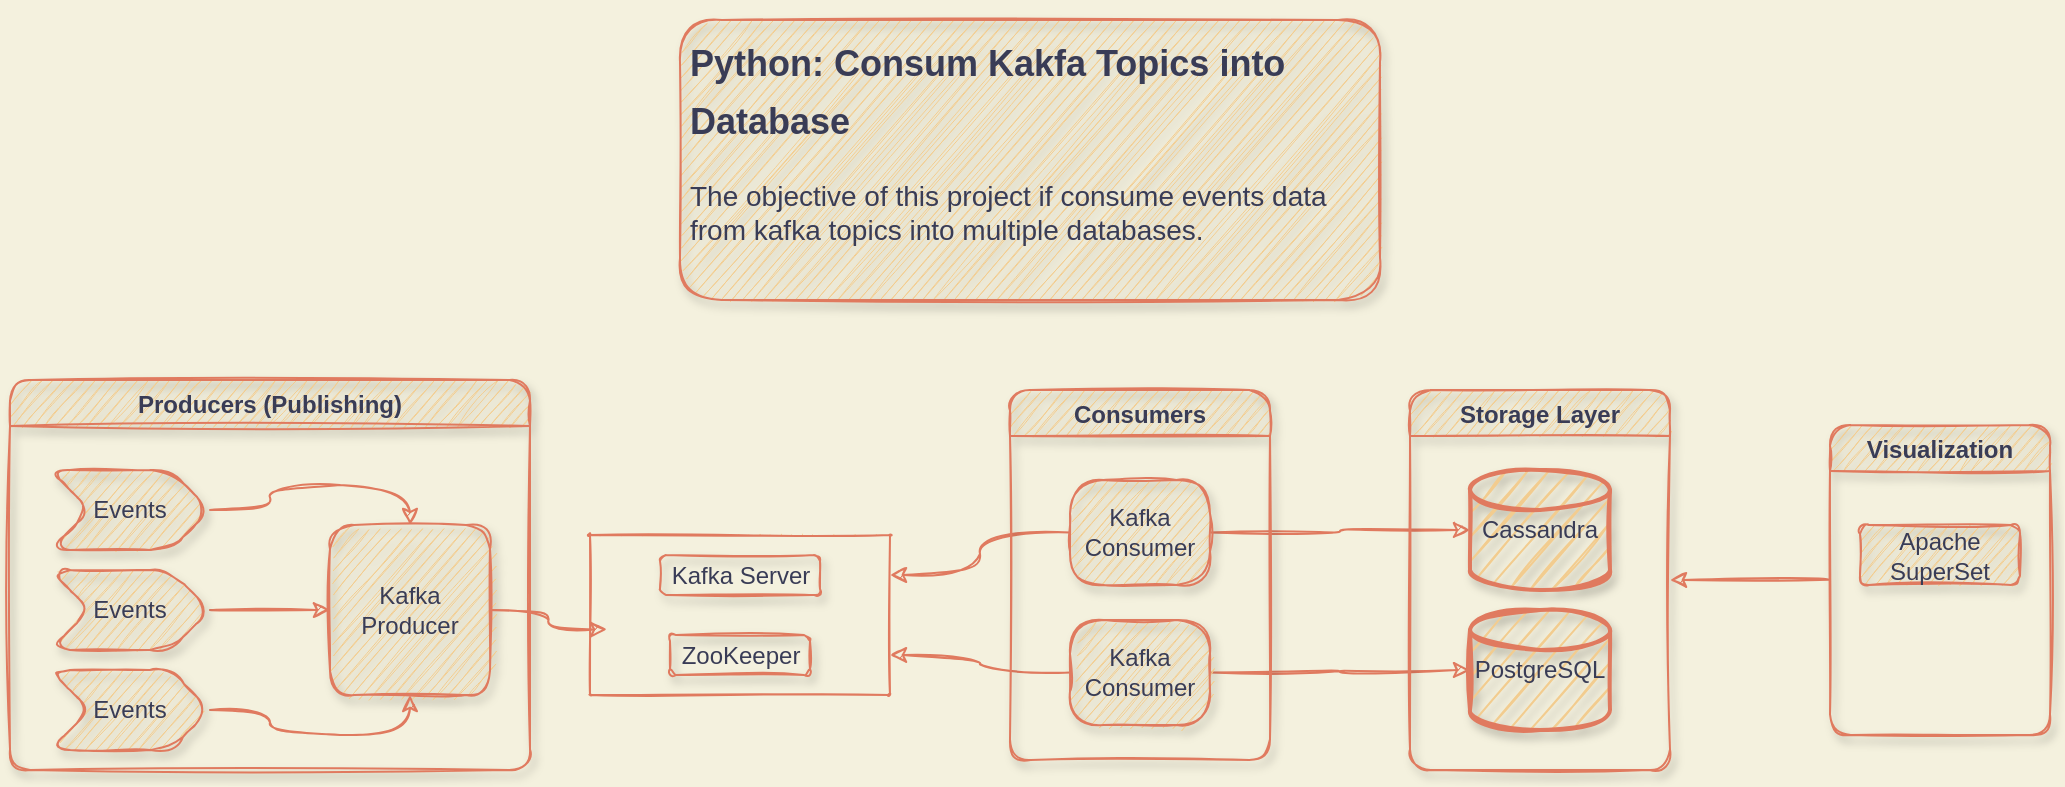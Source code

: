 <mxfile>
    <diagram id="5aS5f4r-O0a3wZJJJMBq" name="Page-1">
        <mxGraphModel dx="1211" dy="931" grid="1" gridSize="10" guides="1" tooltips="1" connect="1" arrows="1" fold="1" page="1" pageScale="1" pageWidth="1100" pageHeight="850" background="#F4F1DE" math="0" shadow="0">
            <root>
                <mxCell id="0"/>
                <mxCell id="1" parent="0"/>
                <mxCell id="426" value="" style="swimlane;startSize=0;sketch=1;rounded=1;fillColor=#F2CC8F;strokeColor=#E07A5F;fontColor=#393C56;" vertex="1" parent="1">
                    <mxGeometry x="330" y="387.5" width="150" height="80" as="geometry">
                        <mxRectangle x="310" y="170" width="50" height="40" as="alternateBounds"/>
                    </mxGeometry>
                </mxCell>
                <mxCell id="427" value="ZooKeeper" style="text;html=1;align=center;verticalAlign=middle;resizable=0;points=[];autosize=1;strokeColor=#E07A5F;glass=1;shadow=1;fontColor=#393C56;sketch=1;rounded=1;" vertex="1" parent="426">
                    <mxGeometry x="40" y="50" width="70" height="20" as="geometry"/>
                </mxCell>
                <mxCell id="431" value="Kafka Server" style="text;html=1;align=center;verticalAlign=middle;resizable=0;points=[];autosize=1;strokeColor=#E07A5F;glass=1;shadow=1;fontColor=#393C56;sketch=1;rounded=1;" vertex="1" parent="426">
                    <mxGeometry x="35" y="10" width="80" height="20" as="geometry"/>
                </mxCell>
                <mxCell id="451" style="edgeStyle=orthogonalEdgeStyle;orthogonalLoop=1;jettySize=auto;html=1;exitX=0;exitY=0.5;exitDx=0;exitDy=0;entryX=1;entryY=0.25;entryDx=0;entryDy=0;sketch=1;curved=1;labelBackgroundColor=#F4F1DE;strokeColor=#E07A5F;fontColor=#393C56;" edge="1" parent="1" source="443" target="426">
                    <mxGeometry relative="1" as="geometry"/>
                </mxCell>
                <mxCell id="458" style="edgeStyle=orthogonalEdgeStyle;orthogonalLoop=1;jettySize=auto;html=1;exitX=1;exitY=0.5;exitDx=0;exitDy=0;entryX=0;entryY=0.5;entryDx=0;entryDy=0;entryPerimeter=0;sketch=1;curved=1;labelBackgroundColor=#F4F1DE;strokeColor=#E07A5F;fontColor=#393C56;" edge="1" parent="1" source="443" target="455">
                    <mxGeometry relative="1" as="geometry"/>
                </mxCell>
                <mxCell id="459" style="edgeStyle=orthogonalEdgeStyle;orthogonalLoop=1;jettySize=auto;html=1;exitX=1;exitY=0.5;exitDx=0;exitDy=0;entryX=0;entryY=0.5;entryDx=0;entryDy=0;entryPerimeter=0;sketch=1;curved=1;labelBackgroundColor=#F4F1DE;strokeColor=#E07A5F;fontColor=#393C56;" edge="1" parent="1" source="449" target="456">
                    <mxGeometry relative="1" as="geometry"/>
                </mxCell>
                <mxCell id="460" style="edgeStyle=orthogonalEdgeStyle;orthogonalLoop=1;jettySize=auto;html=1;exitX=0;exitY=0.5;exitDx=0;exitDy=0;entryX=1;entryY=0.75;entryDx=0;entryDy=0;sketch=1;curved=1;labelBackgroundColor=#F4F1DE;strokeColor=#E07A5F;fontColor=#393C56;" edge="1" parent="1" source="449" target="426">
                    <mxGeometry relative="1" as="geometry"/>
                </mxCell>
                <mxCell id="478" value="&lt;h1&gt;&lt;font&gt;&lt;span style=&quot;text-align: center&quot;&gt;&lt;font style=&quot;font-size: 18px&quot;&gt;Python: Consum Kakfa Topics into Database&lt;/font&gt;&lt;/span&gt;&lt;br&gt;&lt;/font&gt;&lt;/h1&gt;&lt;p&gt;&lt;font style=&quot;font-size: 14px&quot;&gt;The objective of this project if consume events data from kafka topics into multiple databases.&lt;/font&gt;&lt;/p&gt;" style="text;html=1;fillColor=#F2CC8F;spacing=5;spacingTop=-20;whiteSpace=wrap;overflow=hidden;shadow=1;glass=0;strokeColor=#E07A5F;fontColor=#393C56;sketch=1;rounded=1;" vertex="1" parent="1">
                    <mxGeometry x="375" y="130" width="350" height="140" as="geometry"/>
                </mxCell>
                <mxCell id="483" value="" style="group;sketch=1;rounded=1;fontColor=#393C56;" vertex="1" connectable="0" parent="1">
                    <mxGeometry x="40" y="310" width="260" height="195" as="geometry"/>
                </mxCell>
                <mxCell id="481" value="Producers (Publishing)" style="swimlane;shadow=1;glass=0;strokeColor=#E07A5F;fontColor=#393C56;sketch=1;rounded=1;fillColor=#F2CC8F;" vertex="1" parent="483">
                    <mxGeometry width="260" height="195" as="geometry">
                        <mxRectangle width="130" height="23" as="alternateBounds"/>
                    </mxGeometry>
                </mxCell>
                <mxCell id="482" value="" style="group;sketch=1;rounded=1;fontColor=#393C56;" vertex="1" connectable="0" parent="481">
                    <mxGeometry x="20" y="45" width="220" height="140" as="geometry"/>
                </mxCell>
                <mxCell id="428" value="Events" style="shape=step;perimeter=stepPerimeter;whiteSpace=wrap;html=1;fixedSize=1;shadow=1;glass=1;strokeColor=#E07A5F;sketch=1;rounded=1;fillColor=#F2CC8F;fontColor=#393C56;" vertex="1" parent="482">
                    <mxGeometry width="80" height="40" as="geometry"/>
                </mxCell>
                <mxCell id="430" value="Kafka Producer" style="whiteSpace=wrap;html=1;shadow=1;glass=0;strokeColor=#E07A5F;sketch=1;rounded=1;fillColor=#F2CC8F;fontColor=#393C56;" vertex="1" parent="482">
                    <mxGeometry x="140" y="27.5" width="80" height="85" as="geometry"/>
                </mxCell>
                <mxCell id="436" style="edgeStyle=orthogonalEdgeStyle;orthogonalLoop=1;jettySize=auto;html=1;exitX=1;exitY=0.5;exitDx=0;exitDy=0;entryX=0.5;entryY=0;entryDx=0;entryDy=0;sketch=1;curved=1;labelBackgroundColor=#F4F1DE;strokeColor=#E07A5F;fontColor=#393C56;" edge="1" parent="482" source="428" target="430">
                    <mxGeometry relative="1" as="geometry"/>
                </mxCell>
                <mxCell id="438" style="edgeStyle=orthogonalEdgeStyle;orthogonalLoop=1;jettySize=auto;html=1;exitX=1;exitY=0.5;exitDx=0;exitDy=0;entryX=0.5;entryY=1;entryDx=0;entryDy=0;sketch=1;curved=1;labelBackgroundColor=#F4F1DE;strokeColor=#E07A5F;fontColor=#393C56;" edge="1" parent="482" source="435" target="430">
                    <mxGeometry relative="1" as="geometry"/>
                </mxCell>
                <mxCell id="435" value="Events" style="shape=step;perimeter=stepPerimeter;whiteSpace=wrap;html=1;fixedSize=1;shadow=1;glass=1;strokeColor=#E07A5F;sketch=1;rounded=1;fillColor=#F2CC8F;fontColor=#393C56;" vertex="1" parent="482">
                    <mxGeometry y="100" width="80" height="40" as="geometry"/>
                </mxCell>
                <mxCell id="437" style="edgeStyle=orthogonalEdgeStyle;orthogonalLoop=1;jettySize=auto;html=1;exitX=1;exitY=0.5;exitDx=0;exitDy=0;entryX=0;entryY=0.5;entryDx=0;entryDy=0;sketch=1;curved=1;labelBackgroundColor=#F4F1DE;strokeColor=#E07A5F;fontColor=#393C56;" edge="1" parent="482" source="434" target="430">
                    <mxGeometry relative="1" as="geometry"/>
                </mxCell>
                <mxCell id="434" value="Events" style="shape=step;perimeter=stepPerimeter;whiteSpace=wrap;html=1;fixedSize=1;shadow=1;glass=1;strokeColor=#E07A5F;sketch=1;rounded=1;fillColor=#F2CC8F;fontColor=#393C56;" vertex="1" parent="482">
                    <mxGeometry y="50" width="80" height="40" as="geometry"/>
                </mxCell>
                <mxCell id="439" style="edgeStyle=orthogonalEdgeStyle;orthogonalLoop=1;jettySize=auto;html=1;exitX=1;exitY=0.5;exitDx=0;exitDy=0;entryX=-0.01;entryY=0.464;entryDx=0;entryDy=0;entryPerimeter=0;sketch=1;curved=1;labelBackgroundColor=#F4F1DE;strokeColor=#E07A5F;fontColor=#393C56;" edge="1" parent="481" source="430">
                    <mxGeometry relative="1" as="geometry">
                        <mxPoint x="298.5" y="124.62" as="targetPoint"/>
                    </mxGeometry>
                </mxCell>
                <mxCell id="506" value="Consumers" style="swimlane;shadow=1;glass=0;fontColor=#393C56;strokeColor=#E07A5F;sketch=1;rounded=1;fillColor=#F2CC8F;" vertex="1" parent="1">
                    <mxGeometry x="540" y="315" width="130" height="185" as="geometry">
                        <mxRectangle x="540" y="315" width="100" height="23" as="alternateBounds"/>
                    </mxGeometry>
                </mxCell>
                <mxCell id="443" value="Kafka Consumer" style="whiteSpace=wrap;html=1;shadow=1;glass=0;strokeColor=#E07A5F;arcSize=32;sketch=1;rounded=1;fillColor=#F2CC8F;fontColor=#393C56;" vertex="1" parent="506">
                    <mxGeometry x="30" y="45" width="70" height="52.5" as="geometry"/>
                </mxCell>
                <mxCell id="449" value="Kafka Consumer" style="whiteSpace=wrap;html=1;shadow=1;glass=0;strokeColor=#E07A5F;arcSize=32;sketch=1;rounded=1;fillColor=#F2CC8F;fontColor=#393C56;" vertex="1" parent="506">
                    <mxGeometry x="30" y="115" width="70" height="52.5" as="geometry"/>
                </mxCell>
                <mxCell id="507" value="Storage Layer" style="swimlane;shadow=1;glass=0;fontColor=#393C56;strokeColor=#E07A5F;sketch=1;rounded=1;fillColor=#F2CC8F;" vertex="1" parent="1">
                    <mxGeometry x="740" y="315" width="130" height="190" as="geometry"/>
                </mxCell>
                <mxCell id="455" value="Cassandra" style="strokeWidth=2;html=1;shape=mxgraph.flowchart.database;whiteSpace=wrap;shadow=1;glass=0;fillColor=#F2CC8F;strokeColor=#E07A5F;fontColor=#393C56;sketch=1;rounded=1;" vertex="1" parent="507">
                    <mxGeometry x="30" y="40" width="70" height="60" as="geometry"/>
                </mxCell>
                <mxCell id="456" value="PostgreSQL" style="strokeWidth=2;html=1;shape=mxgraph.flowchart.database;whiteSpace=wrap;shadow=1;glass=0;fillColor=#F2CC8F;strokeColor=#E07A5F;fontColor=#393C56;sketch=1;rounded=1;" vertex="1" parent="507">
                    <mxGeometry x="30" y="110" width="70" height="60" as="geometry"/>
                </mxCell>
                <mxCell id="510" style="edgeStyle=orthogonalEdgeStyle;orthogonalLoop=1;jettySize=auto;html=1;entryX=1;entryY=0.5;entryDx=0;entryDy=0;fontColor=#393C56;sketch=1;curved=1;labelBackgroundColor=#F4F1DE;strokeColor=#E07A5F;" edge="1" parent="1" source="508" target="507">
                    <mxGeometry relative="1" as="geometry"/>
                </mxCell>
                <mxCell id="508" value="Visualization" style="swimlane;shadow=1;glass=0;fontColor=#393C56;strokeColor=#E07A5F;sketch=1;rounded=1;fillColor=#F2CC8F;" vertex="1" parent="1">
                    <mxGeometry x="950" y="332.5" width="110" height="155" as="geometry"/>
                </mxCell>
                <mxCell id="472" value="Apache SuperSet" style="whiteSpace=wrap;html=1;shadow=1;glass=0;fontColor=#393C56;strokeColor=#E07A5F;sketch=1;rounded=1;fillColor=#F2CC8F;" vertex="1" parent="508">
                    <mxGeometry x="15" y="50" width="80" height="30" as="geometry"/>
                </mxCell>
            </root>
        </mxGraphModel>
    </diagram>
</mxfile>